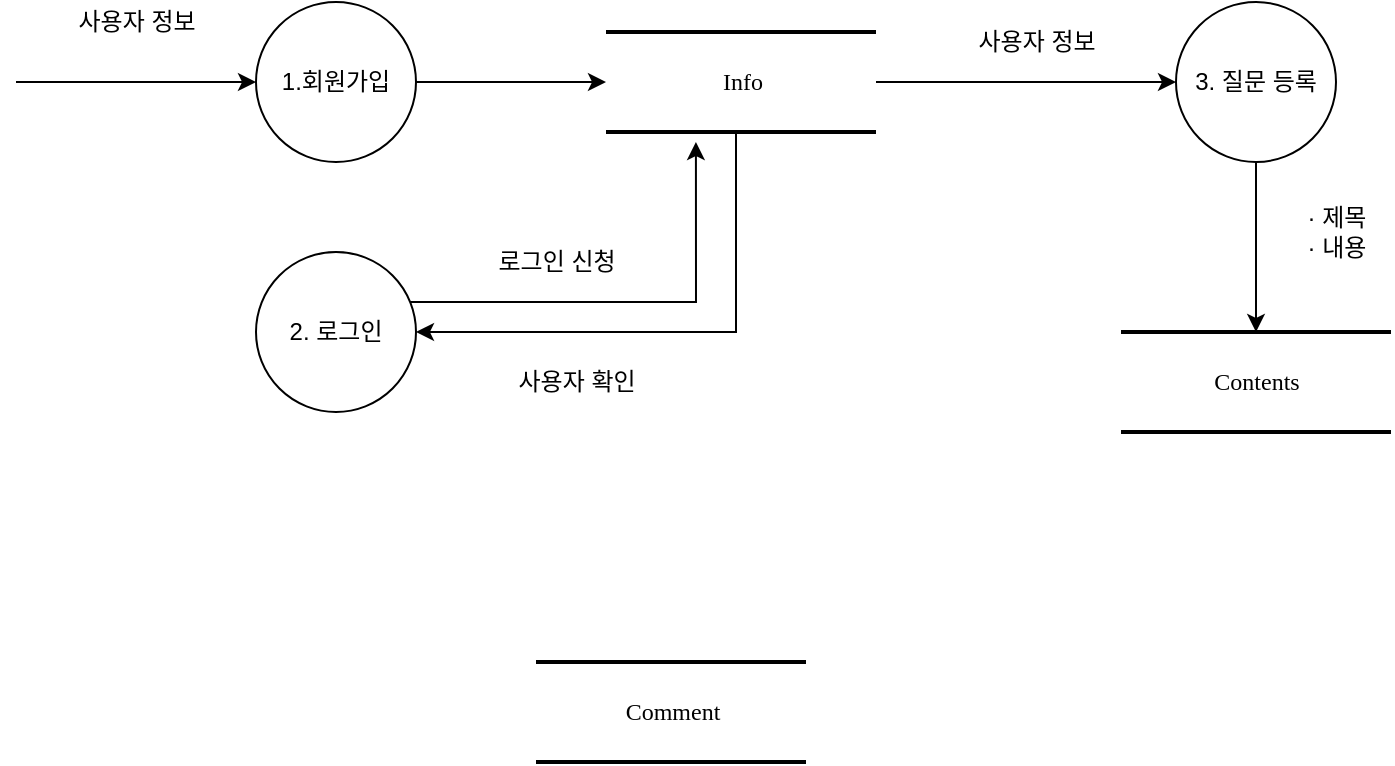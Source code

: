 <mxfile version="15.9.1" type="github">
  <diagram name="Page-1" id="5d7acffa-a066-3a61-03fe-96351882024d">
    <mxGraphModel dx="1422" dy="754" grid="1" gridSize="10" guides="1" tooltips="1" connect="1" arrows="1" fold="1" page="1" pageScale="1" pageWidth="1100" pageHeight="850" background="#ffffff" math="0" shadow="0">
      <root>
        <mxCell id="0" />
        <mxCell id="1" parent="0" />
        <mxCell id="2debaab0fafb2da2-10" value="Contents" style="html=1;rounded=0;shadow=0;comic=0;labelBackgroundColor=none;strokeWidth=2;fontFamily=Verdana;fontSize=12;align=center;shape=mxgraph.ios7ui.horLines;" parent="1" vertex="1">
          <mxGeometry x="672.5" y="425" width="135" height="50" as="geometry" />
        </mxCell>
        <mxCell id="21ea969265ad0168-30" value="Comment" style="html=1;rounded=0;shadow=0;comic=0;labelBackgroundColor=none;strokeWidth=2;fontFamily=Verdana;fontSize=12;align=center;shape=mxgraph.ios7ui.horLines;" parent="1" vertex="1">
          <mxGeometry x="380" y="590" width="135" height="50" as="geometry" />
        </mxCell>
        <mxCell id="kpX_EDyXYjeDeVf5ygxx-11" style="edgeStyle=orthogonalEdgeStyle;rounded=0;orthogonalLoop=1;jettySize=auto;html=1;entryX=1;entryY=0.5;entryDx=0;entryDy=0;" edge="1" parent="1" source="kpX_EDyXYjeDeVf5ygxx-1" target="kpX_EDyXYjeDeVf5ygxx-9">
          <mxGeometry relative="1" as="geometry">
            <Array as="points">
              <mxPoint x="480" y="425" />
            </Array>
          </mxGeometry>
        </mxCell>
        <mxCell id="kpX_EDyXYjeDeVf5ygxx-19" style="edgeStyle=orthogonalEdgeStyle;rounded=0;orthogonalLoop=1;jettySize=auto;html=1;entryX=0;entryY=0.5;entryDx=0;entryDy=0;" edge="1" parent="1" source="kpX_EDyXYjeDeVf5ygxx-1" target="kpX_EDyXYjeDeVf5ygxx-17">
          <mxGeometry relative="1" as="geometry" />
        </mxCell>
        <mxCell id="kpX_EDyXYjeDeVf5ygxx-1" value="Info" style="html=1;rounded=0;shadow=0;comic=0;labelBackgroundColor=none;strokeWidth=2;fontFamily=Verdana;fontSize=12;align=center;shape=mxgraph.ios7ui.horLines;" vertex="1" parent="1">
          <mxGeometry x="415" y="275" width="135" height="50" as="geometry" />
        </mxCell>
        <mxCell id="kpX_EDyXYjeDeVf5ygxx-3" value="" style="endArrow=classic;html=1;rounded=0;entryX=0;entryY=0.5;entryDx=0;entryDy=0;" edge="1" parent="1" target="kpX_EDyXYjeDeVf5ygxx-4">
          <mxGeometry width="50" height="50" relative="1" as="geometry">
            <mxPoint x="120" y="300" as="sourcePoint" />
            <mxPoint x="200" y="298" as="targetPoint" />
          </mxGeometry>
        </mxCell>
        <mxCell id="kpX_EDyXYjeDeVf5ygxx-6" style="edgeStyle=orthogonalEdgeStyle;rounded=0;orthogonalLoop=1;jettySize=auto;html=1;" edge="1" parent="1" source="kpX_EDyXYjeDeVf5ygxx-4" target="kpX_EDyXYjeDeVf5ygxx-1">
          <mxGeometry relative="1" as="geometry" />
        </mxCell>
        <mxCell id="kpX_EDyXYjeDeVf5ygxx-4" value="1.회원가입" style="ellipse;whiteSpace=wrap;html=1;aspect=fixed;" vertex="1" parent="1">
          <mxGeometry x="240" y="260" width="80" height="80" as="geometry" />
        </mxCell>
        <mxCell id="kpX_EDyXYjeDeVf5ygxx-7" value="사용자 정보" style="text;html=1;align=center;verticalAlign=middle;resizable=0;points=[];autosize=1;strokeColor=none;fillColor=none;" vertex="1" parent="1">
          <mxGeometry x="140" y="260" width="80" height="20" as="geometry" />
        </mxCell>
        <mxCell id="kpX_EDyXYjeDeVf5ygxx-13" style="edgeStyle=orthogonalEdgeStyle;rounded=0;orthogonalLoop=1;jettySize=auto;html=1;entryX=0.333;entryY=1.1;entryDx=0;entryDy=0;entryPerimeter=0;" edge="1" parent="1" source="kpX_EDyXYjeDeVf5ygxx-9" target="kpX_EDyXYjeDeVf5ygxx-1">
          <mxGeometry relative="1" as="geometry">
            <Array as="points">
              <mxPoint x="460" y="410" />
            </Array>
          </mxGeometry>
        </mxCell>
        <mxCell id="kpX_EDyXYjeDeVf5ygxx-9" value="2. 로그인" style="ellipse;whiteSpace=wrap;html=1;aspect=fixed;" vertex="1" parent="1">
          <mxGeometry x="240" y="385" width="80" height="80" as="geometry" />
        </mxCell>
        <mxCell id="kpX_EDyXYjeDeVf5ygxx-12" value="사용자 확인" style="text;html=1;align=center;verticalAlign=middle;resizable=0;points=[];autosize=1;strokeColor=none;fillColor=none;" vertex="1" parent="1">
          <mxGeometry x="360" y="440" width="80" height="20" as="geometry" />
        </mxCell>
        <mxCell id="kpX_EDyXYjeDeVf5ygxx-14" value="로그인 신청" style="text;html=1;align=center;verticalAlign=middle;resizable=0;points=[];autosize=1;strokeColor=none;fillColor=none;" vertex="1" parent="1">
          <mxGeometry x="350" y="380" width="80" height="20" as="geometry" />
        </mxCell>
        <mxCell id="kpX_EDyXYjeDeVf5ygxx-20" style="edgeStyle=orthogonalEdgeStyle;rounded=0;orthogonalLoop=1;jettySize=auto;html=1;" edge="1" parent="1" source="kpX_EDyXYjeDeVf5ygxx-17" target="2debaab0fafb2da2-10">
          <mxGeometry relative="1" as="geometry" />
        </mxCell>
        <mxCell id="kpX_EDyXYjeDeVf5ygxx-17" value="3. 질문 등록" style="ellipse;whiteSpace=wrap;html=1;aspect=fixed;" vertex="1" parent="1">
          <mxGeometry x="700" y="260" width="80" height="80" as="geometry" />
        </mxCell>
        <mxCell id="kpX_EDyXYjeDeVf5ygxx-21" value="사용자 정보" style="text;html=1;align=center;verticalAlign=middle;resizable=0;points=[];autosize=1;strokeColor=none;fillColor=none;" vertex="1" parent="1">
          <mxGeometry x="590" y="270" width="80" height="20" as="geometry" />
        </mxCell>
        <mxCell id="kpX_EDyXYjeDeVf5ygxx-22" value="· 제목&lt;br&gt;· 내용" style="text;html=1;align=center;verticalAlign=middle;resizable=0;points=[];autosize=1;strokeColor=none;fillColor=none;" vertex="1" parent="1">
          <mxGeometry x="755" y="360" width="50" height="30" as="geometry" />
        </mxCell>
      </root>
    </mxGraphModel>
  </diagram>
</mxfile>
